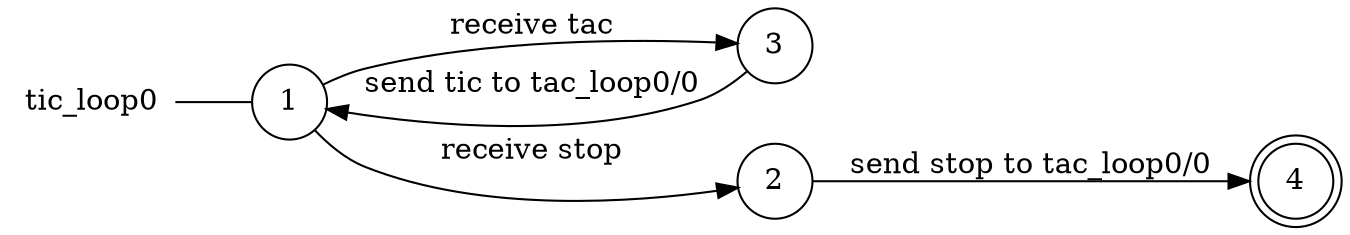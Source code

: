 digraph tic_loop0 {
	rankdir="LR";
	n_0 [label="tic_loop0", shape="plaintext"];
	n_1 [id="1", shape=circle, label="1"];
	n_0 -> n_1 [arrowhead=none];
	n_2 [id="2", shape=circle, label="3"];
	n_3 [id="4", shape=doublecircle, label="4"];
	n_4 [id="3", shape=circle, label="2"];

	n_4 -> n_3 [id="[$e|1]", label="send stop to tac_loop0/0"];
	n_2 -> n_1 [id="[$e|6]", label="send tic to tac_loop0/0"];
	n_1 -> n_2 [id="[$e|2]", label="receive tac"];
	n_1 -> n_4 [id="[$e|0]", label="receive stop"];
}
